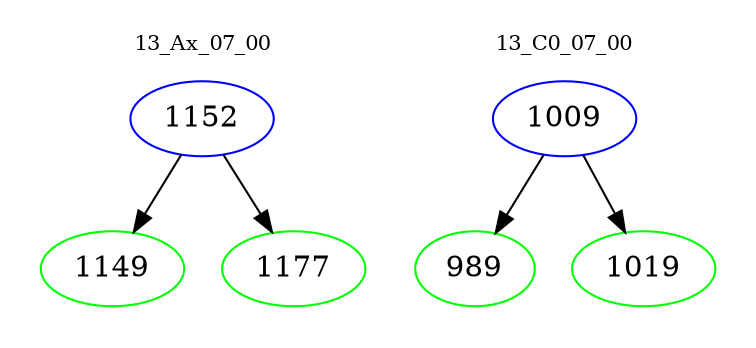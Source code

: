 digraph{
subgraph cluster_0 {
color = white
label = "13_Ax_07_00";
fontsize=10;
T0_1152 [label="1152", color="blue"]
T0_1152 -> T0_1149 [color="black"]
T0_1149 [label="1149", color="green"]
T0_1152 -> T0_1177 [color="black"]
T0_1177 [label="1177", color="green"]
}
subgraph cluster_1 {
color = white
label = "13_C0_07_00";
fontsize=10;
T1_1009 [label="1009", color="blue"]
T1_1009 -> T1_989 [color="black"]
T1_989 [label="989", color="green"]
T1_1009 -> T1_1019 [color="black"]
T1_1019 [label="1019", color="green"]
}
}
